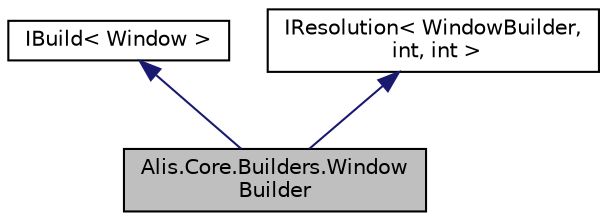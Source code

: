 digraph "Alis.Core.Builders.WindowBuilder"
{
 // LATEX_PDF_SIZE
  edge [fontname="Helvetica",fontsize="10",labelfontname="Helvetica",labelfontsize="10"];
  node [fontname="Helvetica",fontsize="10",shape=record];
  Node1 [label="Alis.Core.Builders.Window\lBuilder",height=0.2,width=0.4,color="black", fillcolor="grey75", style="filled", fontcolor="black",tooltip="The window builder class"];
  Node2 -> Node1 [dir="back",color="midnightblue",fontsize="10",style="solid",fontname="Helvetica"];
  Node2 [label="IBuild\< Window \>",height=0.2,width=0.4,color="black", fillcolor="white", style="filled",URL="$interface_alis_1_1_fluent_api_1_1_i_build.html",tooltip=" "];
  Node3 -> Node1 [dir="back",color="midnightblue",fontsize="10",style="solid",fontname="Helvetica"];
  Node3 [label="IResolution\< WindowBuilder,\l int, int \>",height=0.2,width=0.4,color="black", fillcolor="white", style="filled",URL="$interface_alis_1_1_fluent_api_1_1_words_1_1_i_resolution.html",tooltip=" "];
}
